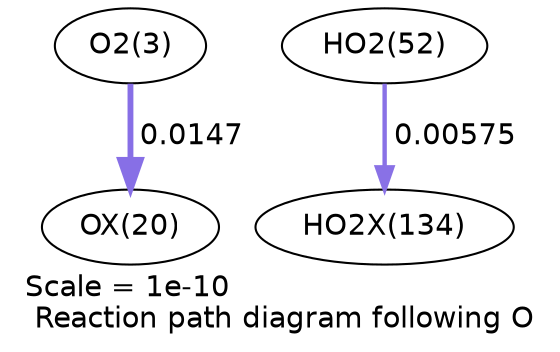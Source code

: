 digraph reaction_paths {
center=1;
s5 -> s34[fontname="Helvetica", penwidth=2.81, arrowsize=1.41, color="0.7, 0.515, 0.9"
, label=" 0.0147"];
s23 -> s43[fontname="Helvetica", penwidth=2.11, arrowsize=1.05, color="0.7, 0.506, 0.9"
, label=" 0.00575"];
s5 [ fontname="Helvetica", label="O2(3)"];
s23 [ fontname="Helvetica", label="HO2(52)"];
s34 [ fontname="Helvetica", label="OX(20)"];
s43 [ fontname="Helvetica", label="HO2X(134)"];
 label = "Scale = 1e-10\l Reaction path diagram following O";
 fontname = "Helvetica";
}

